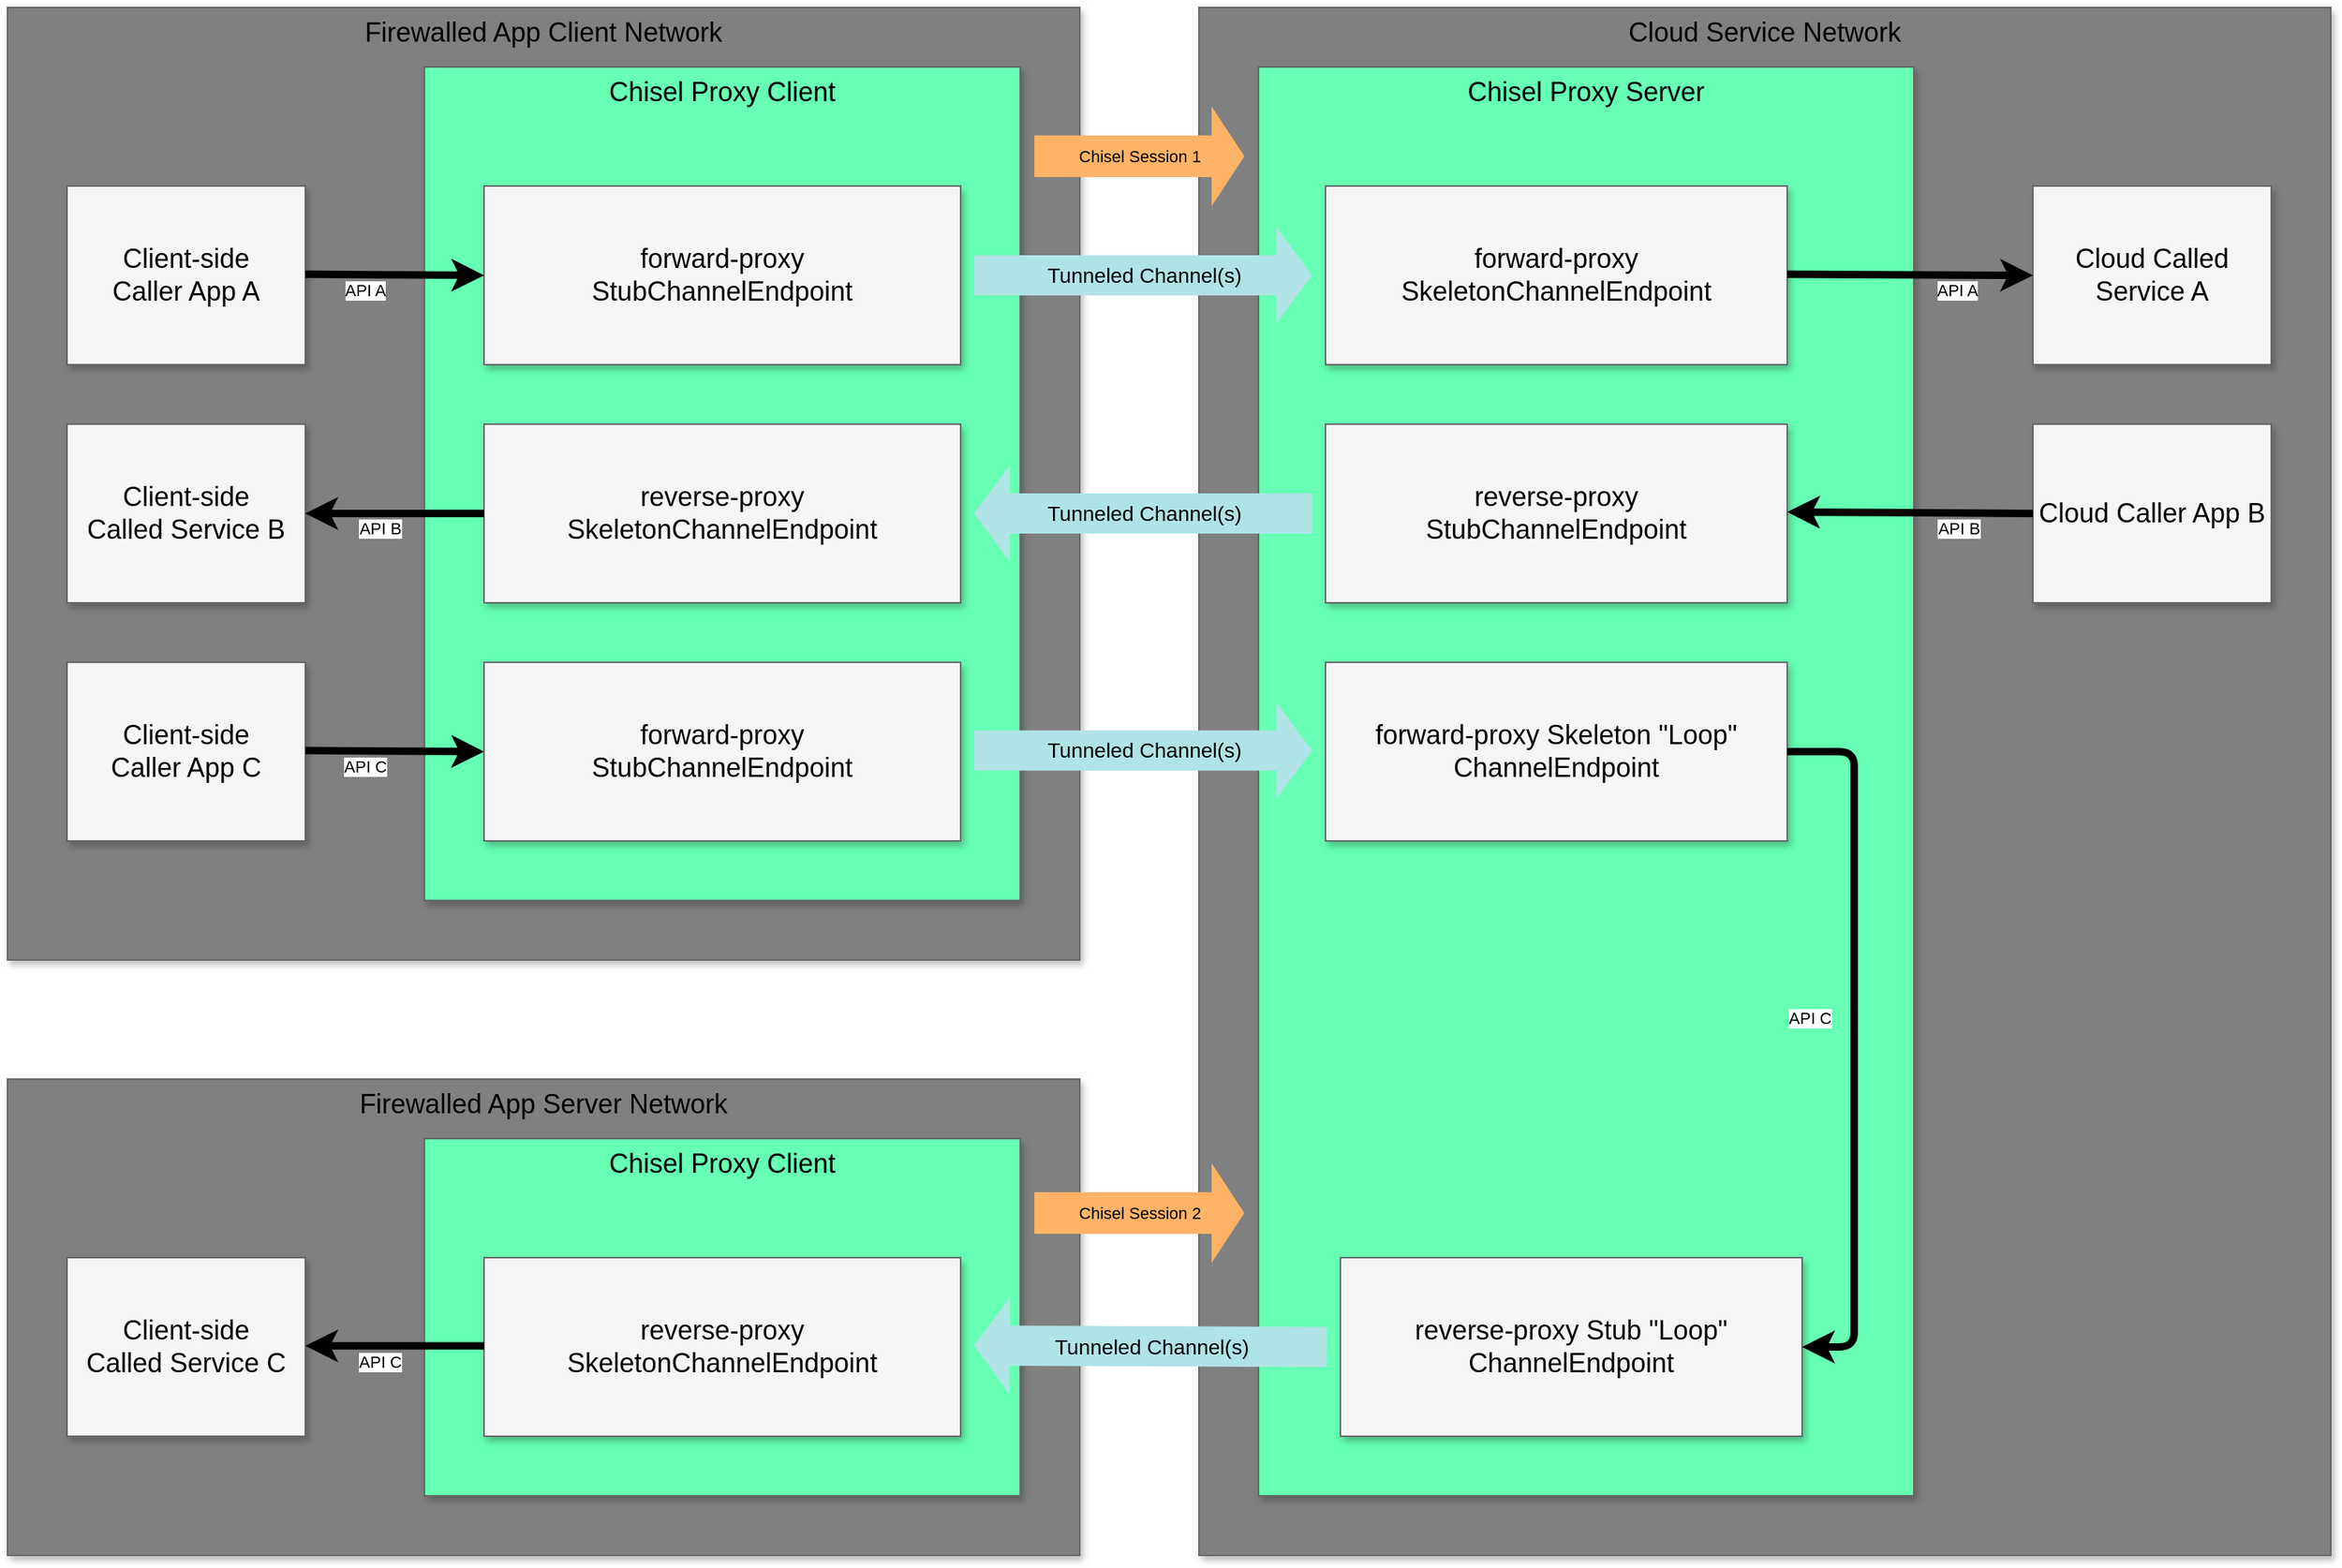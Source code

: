<mxfile version="14.4.4" type="github">
  <diagram name="Page-1" id="90a13364-a465-7bf4-72fc-28e22215d7a0">
    <mxGraphModel dx="2037" dy="1101" grid="1" gridSize="10" guides="1" tooltips="1" connect="1" arrows="1" fold="1" page="1" pageScale="1.5" pageWidth="1169" pageHeight="826" background="#ffffff" math="0" shadow="0">
      <root>
        <mxCell id="0" style=";html=1;" />
        <mxCell id="1" style=";html=1;" parent="0" />
        <mxCell id="8LlZhLx9PLDOJmXSzdPH-19" value="Cloud Service Network" style="whiteSpace=wrap;html=1;shadow=1;fontSize=18;fillColor=#808080;strokeColor=#666666;horizontal=1;verticalAlign=top;" vertex="1" parent="1">
          <mxGeometry x="960" y="400" width="760" height="1040" as="geometry" />
        </mxCell>
        <mxCell id="8LlZhLx9PLDOJmXSzdPH-18" value="Firewalled App Server Network" style="whiteSpace=wrap;html=1;shadow=1;fontSize=18;fillColor=#808080;strokeColor=#666666;horizontal=1;verticalAlign=top;" vertex="1" parent="1">
          <mxGeometry x="160" y="1120" width="720" height="320" as="geometry" />
        </mxCell>
        <mxCell id="8LlZhLx9PLDOJmXSzdPH-17" value="Firewalled App Client Network" style="whiteSpace=wrap;html=1;shadow=1;fontSize=18;fillColor=#808080;strokeColor=#666666;horizontal=1;verticalAlign=top;" vertex="1" parent="1">
          <mxGeometry x="160" y="400" width="720" height="640" as="geometry" />
        </mxCell>
        <mxCell id="3a17f1ce550125da-2" value="Chisel Proxy Client" style="whiteSpace=wrap;html=1;shadow=1;fontSize=18;fillColor=#66FFB3;strokeColor=#666666;horizontal=1;verticalAlign=top;" parent="1" vertex="1">
          <mxGeometry x="440" y="440" width="400" height="560" as="geometry" />
        </mxCell>
        <mxCell id="3a17f1ce550125da-8" value="Client-side&lt;br&gt;Caller App A" style="whiteSpace=wrap;html=1;shadow=1;fontSize=18;fillColor=#f5f5f5;strokeColor=#666666;" parent="1" vertex="1">
          <mxGeometry x="200" y="520" width="160" height="120" as="geometry" />
        </mxCell>
        <mxCell id="8LlZhLx9PLDOJmXSzdPH-1" value="Chisel Proxy Server" style="whiteSpace=wrap;html=1;shadow=1;fontSize=18;fillColor=#66FFB3;strokeColor=#666666;horizontal=1;verticalAlign=top;" vertex="1" parent="1">
          <mxGeometry x="1000" y="440" width="440" height="960" as="geometry" />
        </mxCell>
        <mxCell id="8LlZhLx9PLDOJmXSzdPH-2" value="Chisel Proxy Client" style="whiteSpace=wrap;html=1;shadow=1;fontSize=18;fillColor=#66FFB3;strokeColor=#666666;horizontal=1;verticalAlign=top;" vertex="1" parent="1">
          <mxGeometry x="440" y="1160" width="400" height="240" as="geometry" />
        </mxCell>
        <mxCell id="8LlZhLx9PLDOJmXSzdPH-3" value="forward-proxy&lt;br&gt;StubChannelEndpoint" style="whiteSpace=wrap;html=1;shadow=1;fontSize=18;fillColor=#f5f5f5;strokeColor=#666666;" vertex="1" parent="1">
          <mxGeometry x="480" y="520" width="320" height="120" as="geometry" />
        </mxCell>
        <mxCell id="8LlZhLx9PLDOJmXSzdPH-4" value="reverse-proxy&lt;br&gt;SkeletonChannelEndpoint" style="whiteSpace=wrap;html=1;shadow=1;fontSize=18;fillColor=#f5f5f5;strokeColor=#666666;" vertex="1" parent="1">
          <mxGeometry x="480" y="680" width="320" height="120" as="geometry" />
        </mxCell>
        <mxCell id="8LlZhLx9PLDOJmXSzdPH-5" value="&lt;span&gt;forward-proxy&lt;/span&gt;&lt;br&gt;&lt;span&gt;StubChannelEndpoint&lt;/span&gt;" style="whiteSpace=wrap;html=1;shadow=1;fontSize=18;fillColor=#f5f5f5;strokeColor=#666666;" vertex="1" parent="1">
          <mxGeometry x="480" y="840" width="320" height="120" as="geometry" />
        </mxCell>
        <mxCell id="8LlZhLx9PLDOJmXSzdPH-7" value="reverse-proxy&lt;br&gt;SkeletonChannelEndpoint" style="whiteSpace=wrap;html=1;shadow=1;fontSize=18;fillColor=#f5f5f5;strokeColor=#666666;" vertex="1" parent="1">
          <mxGeometry x="480" y="1240" width="320" height="120" as="geometry" />
        </mxCell>
        <mxCell id="8LlZhLx9PLDOJmXSzdPH-8" value="forward-proxy SkeletonChannelEndpoint" style="whiteSpace=wrap;html=1;shadow=1;fontSize=18;fillColor=#f5f5f5;strokeColor=#666666;" vertex="1" parent="1">
          <mxGeometry x="1045" y="520" width="310" height="120" as="geometry" />
        </mxCell>
        <mxCell id="8LlZhLx9PLDOJmXSzdPH-9" value="reverse-proxy&lt;br&gt;StubChannelEndpoint" style="whiteSpace=wrap;html=1;shadow=1;fontSize=18;fillColor=#f5f5f5;strokeColor=#666666;" vertex="1" parent="1">
          <mxGeometry x="1045" y="680" width="310" height="120" as="geometry" />
        </mxCell>
        <mxCell id="8LlZhLx9PLDOJmXSzdPH-10" value="forward-proxy Skeleton &quot;Loop&quot; ChannelEndpoint" style="whiteSpace=wrap;html=1;shadow=1;fontSize=18;fillColor=#f5f5f5;strokeColor=#666666;" vertex="1" parent="1">
          <mxGeometry x="1045" y="840" width="310" height="120" as="geometry" />
        </mxCell>
        <mxCell id="8LlZhLx9PLDOJmXSzdPH-11" value="reverse-proxy Stub &quot;Loop&quot; ChannelEndpoint" style="whiteSpace=wrap;html=1;shadow=1;fontSize=18;fillColor=#f5f5f5;strokeColor=#666666;" vertex="1" parent="1">
          <mxGeometry x="1055" y="1240" width="310" height="120" as="geometry" />
        </mxCell>
        <mxCell id="8LlZhLx9PLDOJmXSzdPH-12" value="Client-side&lt;br&gt;Called Service B" style="whiteSpace=wrap;html=1;shadow=1;fontSize=18;fillColor=#f5f5f5;strokeColor=#666666;" vertex="1" parent="1">
          <mxGeometry x="200" y="680" width="160" height="120" as="geometry" />
        </mxCell>
        <mxCell id="8LlZhLx9PLDOJmXSzdPH-13" value="Client-side&lt;br&gt;Caller App C" style="whiteSpace=wrap;html=1;shadow=1;fontSize=18;fillColor=#f5f5f5;strokeColor=#666666;" vertex="1" parent="1">
          <mxGeometry x="200" y="840" width="160" height="120" as="geometry" />
        </mxCell>
        <mxCell id="8LlZhLx9PLDOJmXSzdPH-14" value="Client-side&lt;br&gt;Called Service C" style="whiteSpace=wrap;html=1;shadow=1;fontSize=18;fillColor=#f5f5f5;strokeColor=#666666;" vertex="1" parent="1">
          <mxGeometry x="200" y="1240" width="160" height="120" as="geometry" />
        </mxCell>
        <mxCell id="8LlZhLx9PLDOJmXSzdPH-15" value="Cloud Called Service A" style="whiteSpace=wrap;html=1;shadow=1;fontSize=18;fillColor=#f5f5f5;strokeColor=#666666;" vertex="1" parent="1">
          <mxGeometry x="1520" y="520" width="160" height="120" as="geometry" />
        </mxCell>
        <mxCell id="8LlZhLx9PLDOJmXSzdPH-16" value="Cloud Caller App B" style="whiteSpace=wrap;html=1;shadow=1;fontSize=18;fillColor=#f5f5f5;strokeColor=#666666;" vertex="1" parent="1">
          <mxGeometry x="1520" y="680" width="160" height="120" as="geometry" />
        </mxCell>
        <mxCell id="8LlZhLx9PLDOJmXSzdPH-30" value="API A" style="endArrow=classic;html=1;strokeWidth=5;entryX=0;entryY=0.5;entryDx=0;entryDy=0;" edge="1" parent="1" target="8LlZhLx9PLDOJmXSzdPH-3">
          <mxGeometry x="-0.332" y="-10" relative="1" as="geometry">
            <mxPoint x="360" y="579.29" as="sourcePoint" />
            <mxPoint x="460" y="579.29" as="targetPoint" />
            <mxPoint as="offset" />
          </mxGeometry>
        </mxCell>
        <mxCell id="8LlZhLx9PLDOJmXSzdPH-32" value="API A" style="endArrow=classic;html=1;strokeWidth=5;entryX=0;entryY=0.5;entryDx=0;entryDy=0;" edge="1" parent="1" target="8LlZhLx9PLDOJmXSzdPH-15">
          <mxGeometry x="0.395" y="-10" relative="1" as="geometry">
            <mxPoint x="1355" y="579.29" as="sourcePoint" />
            <mxPoint x="1480" y="580" as="targetPoint" />
            <mxPoint x="-1" as="offset" />
          </mxGeometry>
        </mxCell>
        <mxCell id="8LlZhLx9PLDOJmXSzdPH-33" value="API B" style="endArrow=classic;html=1;strokeWidth=5;exitX=0;exitY=0.5;exitDx=0;exitDy=0;entryX=1;entryY=0.5;entryDx=0;entryDy=0;" edge="1" parent="1" source="8LlZhLx9PLDOJmXSzdPH-4" target="8LlZhLx9PLDOJmXSzdPH-12">
          <mxGeometry x="0.167" y="10" relative="1" as="geometry">
            <mxPoint x="10" y="770" as="sourcePoint" />
            <mxPoint x="60" y="771" as="targetPoint" />
            <mxPoint as="offset" />
          </mxGeometry>
        </mxCell>
        <mxCell id="8LlZhLx9PLDOJmXSzdPH-34" value="API B" style="endArrow=classic;html=1;strokeWidth=5;exitX=0;exitY=0.5;exitDx=0;exitDy=0;" edge="1" parent="1" source="8LlZhLx9PLDOJmXSzdPH-16">
          <mxGeometry x="-0.395" y="10" relative="1" as="geometry">
            <mxPoint x="1475" y="739" as="sourcePoint" />
            <mxPoint x="1355" y="739" as="targetPoint" />
            <mxPoint as="offset" />
          </mxGeometry>
        </mxCell>
        <mxCell id="8LlZhLx9PLDOJmXSzdPH-35" value="API C" style="endArrow=classic;html=1;strokeWidth=5;entryX=0;entryY=0.5;entryDx=0;entryDy=0;" edge="1" parent="1">
          <mxGeometry x="-0.332" y="-10" relative="1" as="geometry">
            <mxPoint x="360" y="899.29" as="sourcePoint" />
            <mxPoint x="480" y="900.0" as="targetPoint" />
            <mxPoint as="offset" />
          </mxGeometry>
        </mxCell>
        <mxCell id="8LlZhLx9PLDOJmXSzdPH-37" value="API C" style="endArrow=classic;html=1;strokeWidth=5;exitX=0;exitY=0.5;exitDx=0;exitDy=0;entryX=1;entryY=0.5;entryDx=0;entryDy=0;" edge="1" parent="1">
          <mxGeometry x="0.167" y="11" relative="1" as="geometry">
            <mxPoint x="480" y="1299.29" as="sourcePoint" />
            <mxPoint x="360" y="1299.29" as="targetPoint" />
            <mxPoint as="offset" />
          </mxGeometry>
        </mxCell>
        <mxCell id="8LlZhLx9PLDOJmXSzdPH-38" value="API C" style="endArrow=classic;html=1;strokeWidth=5;entryX=1;entryY=0.5;entryDx=0;entryDy=0;" edge="1" parent="1" target="8LlZhLx9PLDOJmXSzdPH-11">
          <mxGeometry x="-0.062" y="-30" relative="1" as="geometry">
            <mxPoint x="1355" y="900" as="sourcePoint" />
            <mxPoint x="1475" y="900.0" as="targetPoint" />
            <mxPoint y="-1" as="offset" />
            <Array as="points">
              <mxPoint x="1400" y="900" />
              <mxPoint x="1400" y="1300" />
            </Array>
          </mxGeometry>
        </mxCell>
        <mxCell id="8LlZhLx9PLDOJmXSzdPH-40" value="Chisel Session 1" style="shape=flexArrow;endArrow=classic;html=1;strokeWidth=19;entryX=0;entryY=0.78;entryDx=0;entryDy=0;entryPerimeter=0;labelBackgroundColor=none;startSize=6;endSize=1;strokeColor=none;fillColor=#FFB366;" edge="1" parent="1">
          <mxGeometry width="50" height="50" relative="1" as="geometry">
            <mxPoint x="840" y="500" as="sourcePoint" />
            <mxPoint x="1000.0" y="500" as="targetPoint" />
          </mxGeometry>
        </mxCell>
        <mxCell id="8LlZhLx9PLDOJmXSzdPH-43" value="&lt;font style=&quot;font-size: 14px&quot;&gt;Tunneled Channel(s)&lt;/font&gt;" style="shape=flexArrow;endArrow=classic;html=1;dashed=1;dashPattern=1 1;labelBackgroundColor=none;strokeWidth=18;fillColor=#b0e3e6;strokeColor=none;exitX=1;exitY=0.5;exitDx=0;exitDy=0;endSize=2;startSize=18;sourcePerimeterSpacing=19;targetPerimeterSpacing=9;" edge="1" parent="1" source="8LlZhLx9PLDOJmXSzdPH-3">
          <mxGeometry width="50" height="50" relative="1" as="geometry">
            <mxPoint x="1240" y="360" as="sourcePoint" />
            <mxPoint x="1045" y="580" as="targetPoint" />
          </mxGeometry>
        </mxCell>
        <mxCell id="8LlZhLx9PLDOJmXSzdPH-44" value="&lt;font style=&quot;font-size: 14px&quot;&gt;Tunneled Channel(s)&lt;/font&gt;" style="shape=flexArrow;endArrow=classic;html=1;dashed=1;dashPattern=1 1;labelBackgroundColor=none;strokeWidth=18;fillColor=#b0e3e6;strokeColor=none;exitX=1;exitY=0.5;exitDx=0;exitDy=0;endSize=2;startSize=18;sourcePerimeterSpacing=19;targetPerimeterSpacing=9;" edge="1" parent="1">
          <mxGeometry width="50" height="50" relative="1" as="geometry">
            <mxPoint x="800" y="899.29" as="sourcePoint" />
            <mxPoint x="1045.0" y="899.29" as="targetPoint" />
          </mxGeometry>
        </mxCell>
        <mxCell id="8LlZhLx9PLDOJmXSzdPH-45" value="&lt;font style=&quot;font-size: 14px&quot;&gt;Tunneled Channel(s)&lt;/font&gt;" style="shape=flexArrow;endArrow=classic;html=1;dashed=1;dashPattern=1 1;labelBackgroundColor=none;strokeWidth=18;fillColor=#b0e3e6;strokeColor=none;exitX=0;exitY=0.5;exitDx=0;exitDy=0;endSize=2;startSize=18;sourcePerimeterSpacing=19;targetPerimeterSpacing=9;entryX=1;entryY=0.5;entryDx=0;entryDy=0;" edge="1" parent="1" source="8LlZhLx9PLDOJmXSzdPH-9" target="8LlZhLx9PLDOJmXSzdPH-4">
          <mxGeometry width="50" height="50" relative="1" as="geometry">
            <mxPoint x="950" y="360.0" as="sourcePoint" />
            <mxPoint x="730" y="360" as="targetPoint" />
          </mxGeometry>
        </mxCell>
        <mxCell id="8LlZhLx9PLDOJmXSzdPH-46" value="&lt;font style=&quot;font-size: 14px&quot;&gt;Tunneled Channel(s)&lt;/font&gt;" style="shape=flexArrow;endArrow=classic;html=1;dashed=1;dashPattern=1 1;labelBackgroundColor=none;strokeWidth=18;fillColor=#b0e3e6;strokeColor=none;exitX=0;exitY=0.5;exitDx=0;exitDy=0;endSize=2;startSize=18;sourcePerimeterSpacing=19;targetPerimeterSpacing=9;" edge="1" parent="1" source="8LlZhLx9PLDOJmXSzdPH-11">
          <mxGeometry width="50" height="50" relative="1" as="geometry">
            <mxPoint x="1035.0" y="1299.29" as="sourcePoint" />
            <mxPoint x="800" y="1299" as="targetPoint" />
          </mxGeometry>
        </mxCell>
        <mxCell id="8LlZhLx9PLDOJmXSzdPH-47" value="Chisel Session 2" style="shape=flexArrow;endArrow=classic;html=1;strokeWidth=19;entryX=0;entryY=0.78;entryDx=0;entryDy=0;entryPerimeter=0;labelBackgroundColor=none;startSize=6;endSize=1;strokeColor=none;fillColor=#FFB366;" edge="1" parent="1">
          <mxGeometry width="50" height="50" relative="1" as="geometry">
            <mxPoint x="840" y="1210.0" as="sourcePoint" />
            <mxPoint x="1000.0" y="1210.0" as="targetPoint" />
          </mxGeometry>
        </mxCell>
      </root>
    </mxGraphModel>
  </diagram>
</mxfile>
